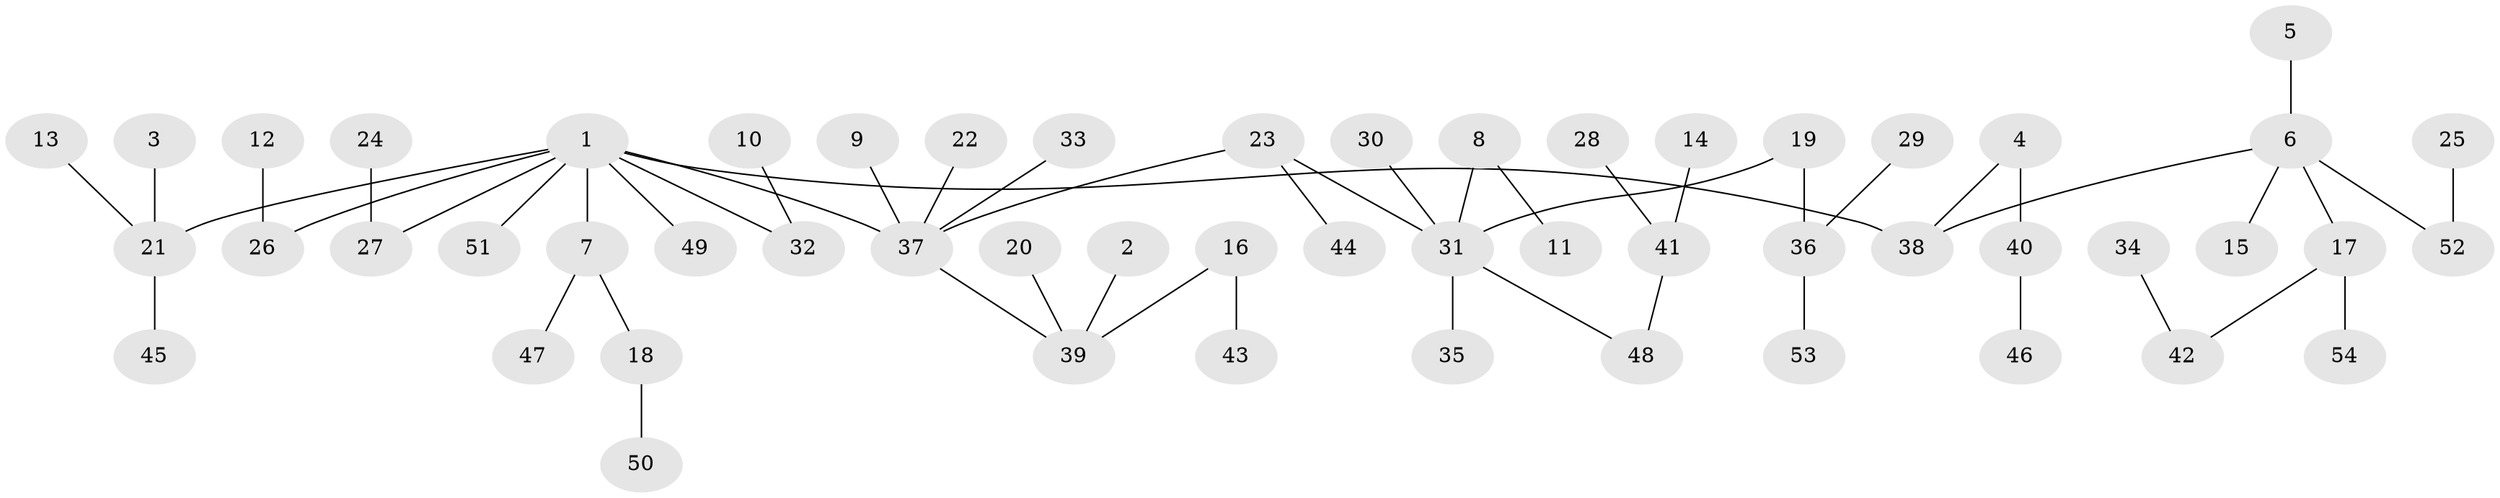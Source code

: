 // original degree distribution, {4: 0.07407407407407407, 8: 0.009259259259259259, 6: 0.018518518518518517, 5: 0.018518518518518517, 3: 0.12962962962962962, 1: 0.48148148148148145, 2: 0.26851851851851855}
// Generated by graph-tools (version 1.1) at 2025/26/03/09/25 03:26:32]
// undirected, 54 vertices, 53 edges
graph export_dot {
graph [start="1"]
  node [color=gray90,style=filled];
  1;
  2;
  3;
  4;
  5;
  6;
  7;
  8;
  9;
  10;
  11;
  12;
  13;
  14;
  15;
  16;
  17;
  18;
  19;
  20;
  21;
  22;
  23;
  24;
  25;
  26;
  27;
  28;
  29;
  30;
  31;
  32;
  33;
  34;
  35;
  36;
  37;
  38;
  39;
  40;
  41;
  42;
  43;
  44;
  45;
  46;
  47;
  48;
  49;
  50;
  51;
  52;
  53;
  54;
  1 -- 7 [weight=1.0];
  1 -- 21 [weight=1.0];
  1 -- 26 [weight=1.0];
  1 -- 27 [weight=1.0];
  1 -- 32 [weight=1.0];
  1 -- 37 [weight=1.0];
  1 -- 38 [weight=1.0];
  1 -- 49 [weight=1.0];
  1 -- 51 [weight=1.0];
  2 -- 39 [weight=1.0];
  3 -- 21 [weight=1.0];
  4 -- 38 [weight=1.0];
  4 -- 40 [weight=1.0];
  5 -- 6 [weight=1.0];
  6 -- 15 [weight=1.0];
  6 -- 17 [weight=1.0];
  6 -- 38 [weight=1.0];
  6 -- 52 [weight=1.0];
  7 -- 18 [weight=1.0];
  7 -- 47 [weight=1.0];
  8 -- 11 [weight=1.0];
  8 -- 31 [weight=1.0];
  9 -- 37 [weight=1.0];
  10 -- 32 [weight=1.0];
  12 -- 26 [weight=1.0];
  13 -- 21 [weight=1.0];
  14 -- 41 [weight=1.0];
  16 -- 39 [weight=1.0];
  16 -- 43 [weight=1.0];
  17 -- 42 [weight=1.0];
  17 -- 54 [weight=1.0];
  18 -- 50 [weight=1.0];
  19 -- 31 [weight=1.0];
  19 -- 36 [weight=1.0];
  20 -- 39 [weight=1.0];
  21 -- 45 [weight=1.0];
  22 -- 37 [weight=1.0];
  23 -- 31 [weight=1.0];
  23 -- 37 [weight=1.0];
  23 -- 44 [weight=1.0];
  24 -- 27 [weight=1.0];
  25 -- 52 [weight=1.0];
  28 -- 41 [weight=1.0];
  29 -- 36 [weight=1.0];
  30 -- 31 [weight=1.0];
  31 -- 35 [weight=1.0];
  31 -- 48 [weight=1.0];
  33 -- 37 [weight=1.0];
  34 -- 42 [weight=1.0];
  36 -- 53 [weight=1.0];
  37 -- 39 [weight=1.0];
  40 -- 46 [weight=1.0];
  41 -- 48 [weight=1.0];
}
